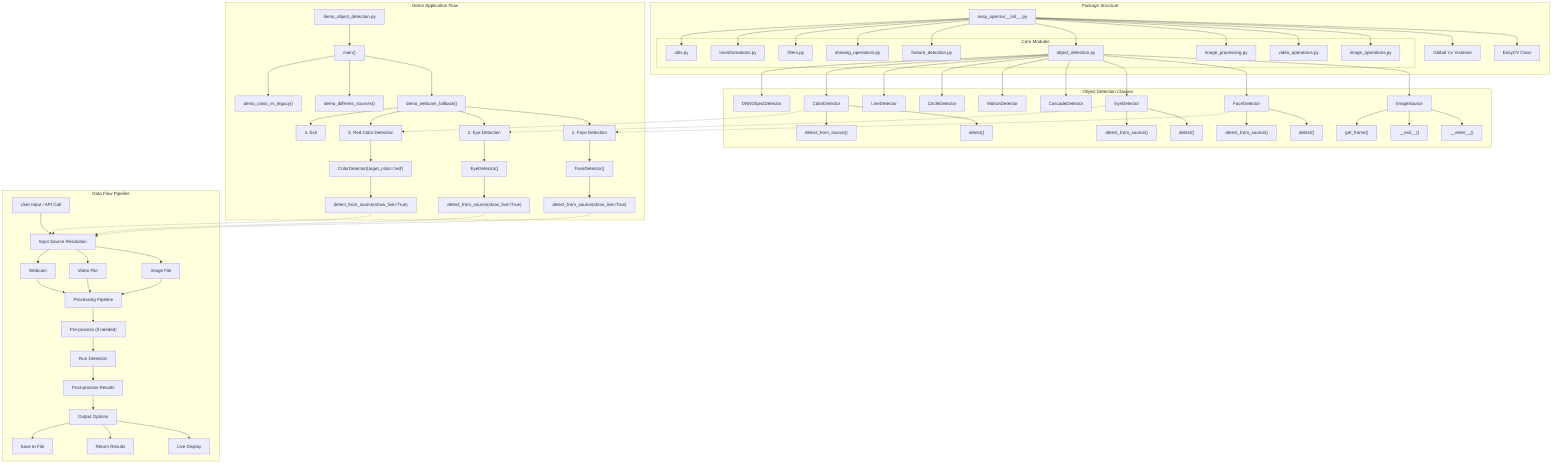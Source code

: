 graph TD
    subgraph "Package Structure"
        A["easy_opencv/__init__.py"]
        A --> B["EasyCV Class"]
        A --> C["Global 'cv' instance"]
        
        subgraph "Core Modules"
            M1["image_operations.py"]
            M2["video_operations.py"] 
            M3["image_processing.py"]
            M4["object_detection.py"]
            M5["feature_detection.py"]
            M6["drawing_operations.py"]
            M7["filters.py"]
            M8["transformations.py"]
            M9["utils.py"]
        end
        
        A --> M1
        A --> M2
        A --> M3
        A --> M4
        A --> M5
        A --> M6
        A --> M7
        A --> M8
        A --> M9
    end
    
    subgraph "Object Detection Classes"
        M4 --> D1["ImageSource"]
        M4 --> D2["FaceDetector"]
        M4 --> D3["EyeDetector"]
        M4 --> D4["CascadeDetector"]
        M4 --> D5["MotionDetector"]
        M4 --> D6["CircleDetector"]
        M4 --> D7["LineDetector"]
        M4 --> D8["ColorDetector"]
        M4 --> D9["DNNObjectDetector"]
        
        D1 --> D1_1["__enter__()"]
        D1 --> D1_2["__exit__()"]
        D1 --> D1_3["get_frame()"]
        
        D2 --> D2_1["detect()"]
        D2 --> D2_2["detect_from_source()"]
        
        D3 --> D3_1["detect()"]
        D3 --> D3_2["detect_from_source()"]
        
        D8 --> D8_1["detect()"]
        D8 --> D8_2["detect_from_source()"]
    end
    
    subgraph "Demo Application Flow"
        DEMO["demo_object_detection.py"]
        DEMO --> MAIN["main()"]
        
        MAIN --> DEMO1["demo_webcam_fallback()"]
        MAIN --> DEMO2["demo_different_sources()"]
        MAIN --> DEMO3["demo_class_vs_legacy()"]
        
        DEMO1 --> OPT1["1. Face Detection"]
        DEMO1 --> OPT2["2. Eye Detection"]
        DEMO1 --> OPT3["3. Red Color Detection"]
        DEMO1 --> OPT4["4. Exit"]
        
        OPT1 --> FD["FaceDetector()"]
        OPT2 --> ED["EyeDetector()"]
        OPT3 --> CD["ColorDetector(target_color='red')"]
        
        FD --> DETECT1["detect_from_source(show_live=True)"]
        ED --> DETECT2["detect_from_source(show_live=True)"]
        CD --> DETECT3["detect_from_source(show_live=True)"]
    end
    
    subgraph "Data Flow Pipeline"
        INPUT["User Input / API Call"]
        INPUT --> SRC["Input Source Resolution"]
        
        SRC --> SRC1["Image File"]
        SRC --> SRC2["Video File"]
        SRC --> SRC3["Webcam"]
        
        SRC1 --> PROC["Processing Pipeline"]
        SRC2 --> PROC
        SRC3 --> PROC
        
        PROC --> PROC1["Pre-process (if needed)"]
        PROC1 --> PROC2["Run Detection"]
        PROC2 --> PROC3["Post-process Results"]
        
        PROC3 --> OUT["Output Options"]
        OUT --> OUT1["Live Display"]
        OUT --> OUT2["Return Results"]
        OUT --> OUT3["Save to File"]
    end
    
    D2 -.-> OPT1
    D3 -.-> OPT2
    D8 -.-> OPT3
    
    DETECT1 -.-> SRC
    DETECT2 -.-> SRC
    DETECT3 -.-> SRC